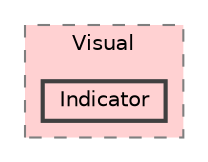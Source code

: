 digraph "C:/Users/PC/Documents/GitHub/Witch-Pack/WitchPack/Assets/Scripts/Visual/Indicator"
{
 // LATEX_PDF_SIZE
  bgcolor="transparent";
  edge [fontname=Helvetica,fontsize=10,labelfontname=Helvetica,labelfontsize=10];
  node [fontname=Helvetica,fontsize=10,shape=box,height=0.2,width=0.4];
  compound=true
  subgraph clusterdir_ac54ae7afe959cc57d0d531be4e1e03f {
    graph [ bgcolor="#ffd1d2", pencolor="grey50", label="Visual", fontname=Helvetica,fontsize=10 style="filled,dashed", URL="dir_ac54ae7afe959cc57d0d531be4e1e03f.html",tooltip=""]
  dir_d34494339e2e987d3042818143cfed56 [label="Indicator", fillcolor="#ffd1d2", color="grey25", style="filled,bold", URL="dir_d34494339e2e987d3042818143cfed56.html",tooltip=""];
  }
}
